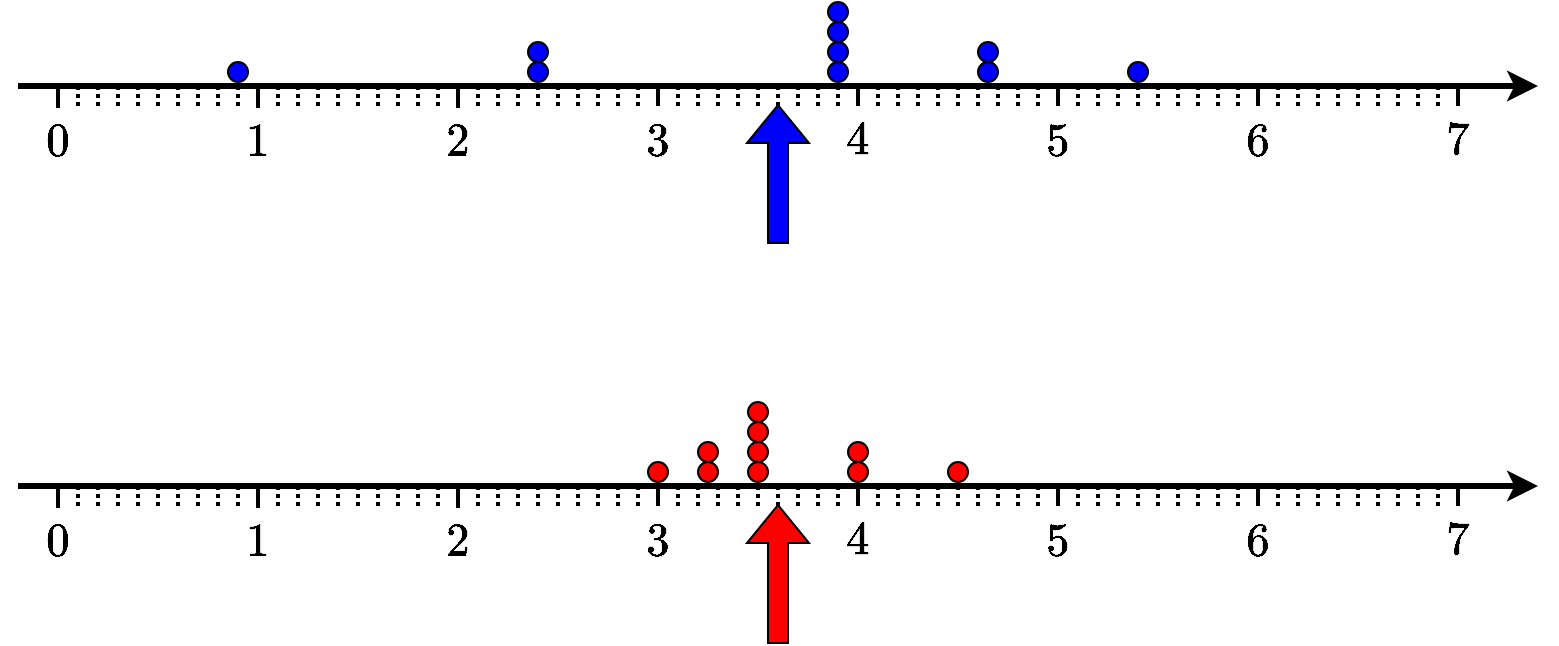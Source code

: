 <mxfile version="24.1.0" type="device">
  <diagram name="Página-1" id="E-DP9fMv0TR5NF7smadX">
    <mxGraphModel dx="941" dy="581" grid="1" gridSize="10" guides="1" tooltips="1" connect="1" arrows="1" fold="1" page="1" pageScale="1" pageWidth="800" pageHeight="400" math="1" shadow="0">
      <root>
        <mxCell id="0" />
        <mxCell id="1" parent="0" />
        <mxCell id="H2ho6_qdtDvlxnpRmL9c-1" value="" style="endArrow=classic;html=1;rounded=0;strokeWidth=3;" parent="1" edge="1">
          <mxGeometry width="50" height="50" relative="1" as="geometry">
            <mxPoint x="20" y="81" as="sourcePoint" />
            <mxPoint x="780" y="81" as="targetPoint" />
          </mxGeometry>
        </mxCell>
        <mxCell id="H2ho6_qdtDvlxnpRmL9c-31" value="&lt;font face=&quot;SFMono-Regular, Menlo, Monaco, Consolas, Liberation Mono, Courier New, monospace&quot;&gt;\(0\)&lt;/font&gt;" style="text;whiteSpace=wrap;html=1;align=center;verticalAlign=middle;fontColor=#000000;labelBackgroundColor=none;fontSize=20;" parent="1" vertex="1">
          <mxGeometry x="25" y="99" width="30" height="20" as="geometry" />
        </mxCell>
        <mxCell id="H2ho6_qdtDvlxnpRmL9c-33" value="" style="endArrow=none;html=1;rounded=0;strokeWidth=2;" parent="1" edge="1">
          <mxGeometry width="50" height="50" relative="1" as="geometry">
            <mxPoint x="40" y="92" as="sourcePoint" />
            <mxPoint x="40" y="82" as="targetPoint" />
          </mxGeometry>
        </mxCell>
        <mxCell id="qeR7PX2OtEkkMIq0IRz6-1" value="" style="endArrow=none;html=1;rounded=0;strokeWidth=2;" parent="1" edge="1">
          <mxGeometry width="50" height="50" relative="1" as="geometry">
            <mxPoint x="140" y="92" as="sourcePoint" />
            <mxPoint x="140" y="82" as="targetPoint" />
          </mxGeometry>
        </mxCell>
        <mxCell id="qeR7PX2OtEkkMIq0IRz6-2" value="" style="endArrow=none;html=1;rounded=0;strokeWidth=2;" parent="1" edge="1">
          <mxGeometry width="50" height="50" relative="1" as="geometry">
            <mxPoint x="240" y="92" as="sourcePoint" />
            <mxPoint x="240" y="82" as="targetPoint" />
          </mxGeometry>
        </mxCell>
        <mxCell id="qeR7PX2OtEkkMIq0IRz6-3" value="" style="endArrow=none;html=1;rounded=0;strokeWidth=2;" parent="1" edge="1">
          <mxGeometry width="50" height="50" relative="1" as="geometry">
            <mxPoint x="340" y="91" as="sourcePoint" />
            <mxPoint x="340" y="82" as="targetPoint" />
          </mxGeometry>
        </mxCell>
        <mxCell id="qeR7PX2OtEkkMIq0IRz6-4" value="" style="endArrow=none;html=1;rounded=0;strokeWidth=2;" parent="1" edge="1">
          <mxGeometry width="50" height="50" relative="1" as="geometry">
            <mxPoint x="440" y="91" as="sourcePoint" />
            <mxPoint x="440" y="82" as="targetPoint" />
          </mxGeometry>
        </mxCell>
        <mxCell id="qeR7PX2OtEkkMIq0IRz6-5" value="" style="endArrow=none;html=1;rounded=0;strokeWidth=2;" parent="1" edge="1">
          <mxGeometry width="50" height="50" relative="1" as="geometry">
            <mxPoint x="540" y="91" as="sourcePoint" />
            <mxPoint x="540" y="82" as="targetPoint" />
          </mxGeometry>
        </mxCell>
        <mxCell id="qeR7PX2OtEkkMIq0IRz6-41" value="" style="ellipse;whiteSpace=wrap;html=1;aspect=fixed;fillColor=#0000FF;" parent="1" vertex="1">
          <mxGeometry x="125" y="69" width="10" height="10" as="geometry" />
        </mxCell>
        <mxCell id="qeR7PX2OtEkkMIq0IRz6-42" value="" style="ellipse;whiteSpace=wrap;html=1;aspect=fixed;fillColor=#0000FF;" parent="1" vertex="1">
          <mxGeometry x="425" y="69" width="10" height="10" as="geometry" />
        </mxCell>
        <mxCell id="qeR7PX2OtEkkMIq0IRz6-43" value="" style="ellipse;whiteSpace=wrap;html=1;aspect=fixed;fillColor=#0000FF;" parent="1" vertex="1">
          <mxGeometry x="575" y="69" width="10" height="10" as="geometry" />
        </mxCell>
        <mxCell id="qeR7PX2OtEkkMIq0IRz6-44" value="" style="ellipse;whiteSpace=wrap;html=1;aspect=fixed;fillColor=#0000FF;" parent="1" vertex="1">
          <mxGeometry x="500" y="69" width="10" height="10" as="geometry" />
        </mxCell>
        <mxCell id="QyBpUTHthjD-6dGujXC1-2" value="" style="endArrow=none;html=1;rounded=0;strokeWidth=2;" parent="1" edge="1">
          <mxGeometry width="50" height="50" relative="1" as="geometry">
            <mxPoint x="640" y="91" as="sourcePoint" />
            <mxPoint x="640" y="82" as="targetPoint" />
          </mxGeometry>
        </mxCell>
        <mxCell id="QyBpUTHthjD-6dGujXC1-3" value="" style="endArrow=none;html=1;rounded=0;strokeWidth=2;" parent="1" edge="1">
          <mxGeometry width="50" height="50" relative="1" as="geometry">
            <mxPoint x="740" y="91" as="sourcePoint" />
            <mxPoint x="740" y="82" as="targetPoint" />
          </mxGeometry>
        </mxCell>
        <mxCell id="QyBpUTHthjD-6dGujXC1-4" value="&lt;font face=&quot;SFMono-Regular, Menlo, Monaco, Consolas, Liberation Mono, Courier New, monospace&quot;&gt;\(1\)&lt;/font&gt;" style="text;whiteSpace=wrap;html=1;align=center;verticalAlign=middle;fontColor=#000000;labelBackgroundColor=none;fontSize=20;" parent="1" vertex="1">
          <mxGeometry x="125" y="99" width="30" height="20" as="geometry" />
        </mxCell>
        <mxCell id="QyBpUTHthjD-6dGujXC1-5" value="&lt;font face=&quot;SFMono-Regular, Menlo, Monaco, Consolas, Liberation Mono, Courier New, monospace&quot;&gt;\(2\)&lt;/font&gt;" style="text;whiteSpace=wrap;html=1;align=center;verticalAlign=middle;fontColor=#000000;labelBackgroundColor=none;fontSize=20;" parent="1" vertex="1">
          <mxGeometry x="225" y="99" width="30" height="20" as="geometry" />
        </mxCell>
        <mxCell id="QyBpUTHthjD-6dGujXC1-6" value="&lt;font face=&quot;SFMono-Regular, Menlo, Monaco, Consolas, Liberation Mono, Courier New, monospace&quot;&gt;\(3\)&lt;/font&gt;" style="text;whiteSpace=wrap;html=1;align=center;verticalAlign=middle;fontColor=#000000;labelBackgroundColor=none;fontSize=20;" parent="1" vertex="1">
          <mxGeometry x="325" y="99" width="30" height="20" as="geometry" />
        </mxCell>
        <mxCell id="QyBpUTHthjD-6dGujXC1-7" value="&lt;font face=&quot;SFMono-Regular, Menlo, Monaco, Consolas, Liberation Mono, Courier New, monospace&quot;&gt;\(4\)&lt;/font&gt;" style="text;whiteSpace=wrap;html=1;align=center;verticalAlign=middle;fontColor=#000000;labelBackgroundColor=none;fontSize=20;" parent="1" vertex="1">
          <mxGeometry x="425" y="99" width="30" height="20" as="geometry" />
        </mxCell>
        <mxCell id="QyBpUTHthjD-6dGujXC1-8" value="&lt;font face=&quot;SFMono-Regular, Menlo, Monaco, Consolas, Liberation Mono, Courier New, monospace&quot;&gt;\(5\)&lt;/font&gt;" style="text;whiteSpace=wrap;html=1;align=center;verticalAlign=middle;fontColor=#000000;labelBackgroundColor=none;fontSize=20;" parent="1" vertex="1">
          <mxGeometry x="525" y="99" width="30" height="20" as="geometry" />
        </mxCell>
        <mxCell id="QyBpUTHthjD-6dGujXC1-9" value="&lt;font face=&quot;SFMono-Regular, Menlo, Monaco, Consolas, Liberation Mono, Courier New, monospace&quot;&gt;\(6\)&lt;/font&gt;" style="text;whiteSpace=wrap;html=1;align=center;verticalAlign=middle;fontColor=#000000;labelBackgroundColor=none;fontSize=20;" parent="1" vertex="1">
          <mxGeometry x="625" y="99" width="30" height="20" as="geometry" />
        </mxCell>
        <mxCell id="QyBpUTHthjD-6dGujXC1-10" value="&lt;font face=&quot;SFMono-Regular, Menlo, Monaco, Consolas, Liberation Mono, Courier New, monospace&quot;&gt;\(7\)&lt;/font&gt;" style="text;whiteSpace=wrap;html=1;align=center;verticalAlign=middle;fontColor=#000000;labelBackgroundColor=none;fontSize=20;" parent="1" vertex="1">
          <mxGeometry x="725" y="99" width="30" height="20" as="geometry" />
        </mxCell>
        <mxCell id="QyBpUTHthjD-6dGujXC1-18" value="" style="endArrow=none;dashed=1;html=1;rounded=0;dashPattern=1 1;strokeWidth=2;" parent="1" edge="1">
          <mxGeometry width="50" height="50" relative="1" as="geometry">
            <mxPoint x="50" y="91" as="sourcePoint" />
            <mxPoint x="50" y="81" as="targetPoint" />
          </mxGeometry>
        </mxCell>
        <mxCell id="QyBpUTHthjD-6dGujXC1-19" value="" style="endArrow=none;dashed=1;html=1;rounded=0;dashPattern=1 1;strokeWidth=2;" parent="1" edge="1">
          <mxGeometry width="50" height="50" relative="1" as="geometry">
            <mxPoint x="60" y="91" as="sourcePoint" />
            <mxPoint x="60" y="81" as="targetPoint" />
          </mxGeometry>
        </mxCell>
        <mxCell id="QyBpUTHthjD-6dGujXC1-20" value="" style="endArrow=none;dashed=1;html=1;rounded=0;dashPattern=1 1;strokeWidth=2;" parent="1" edge="1">
          <mxGeometry width="50" height="50" relative="1" as="geometry">
            <mxPoint x="70" y="91" as="sourcePoint" />
            <mxPoint x="70" y="81" as="targetPoint" />
          </mxGeometry>
        </mxCell>
        <mxCell id="QyBpUTHthjD-6dGujXC1-21" value="" style="endArrow=none;dashed=1;html=1;rounded=0;dashPattern=1 1;strokeWidth=2;" parent="1" edge="1">
          <mxGeometry width="50" height="50" relative="1" as="geometry">
            <mxPoint x="80" y="91" as="sourcePoint" />
            <mxPoint x="80" y="81" as="targetPoint" />
          </mxGeometry>
        </mxCell>
        <mxCell id="QyBpUTHthjD-6dGujXC1-22" value="" style="endArrow=none;dashed=1;html=1;rounded=0;dashPattern=1 1;strokeWidth=2;" parent="1" edge="1">
          <mxGeometry width="50" height="50" relative="1" as="geometry">
            <mxPoint x="90" y="91" as="sourcePoint" />
            <mxPoint x="90" y="81" as="targetPoint" />
          </mxGeometry>
        </mxCell>
        <mxCell id="QyBpUTHthjD-6dGujXC1-23" value="" style="endArrow=none;dashed=1;html=1;rounded=0;dashPattern=1 1;strokeWidth=2;" parent="1" edge="1">
          <mxGeometry width="50" height="50" relative="1" as="geometry">
            <mxPoint x="100" y="91" as="sourcePoint" />
            <mxPoint x="100" y="81" as="targetPoint" />
          </mxGeometry>
        </mxCell>
        <mxCell id="QyBpUTHthjD-6dGujXC1-24" value="" style="endArrow=none;dashed=1;html=1;rounded=0;dashPattern=1 1;strokeWidth=2;" parent="1" edge="1">
          <mxGeometry width="50" height="50" relative="1" as="geometry">
            <mxPoint x="110" y="91" as="sourcePoint" />
            <mxPoint x="110" y="81" as="targetPoint" />
          </mxGeometry>
        </mxCell>
        <mxCell id="QyBpUTHthjD-6dGujXC1-25" value="" style="endArrow=none;dashed=1;html=1;rounded=0;dashPattern=1 1;strokeWidth=2;" parent="1" edge="1">
          <mxGeometry width="50" height="50" relative="1" as="geometry">
            <mxPoint x="120" y="91" as="sourcePoint" />
            <mxPoint x="120" y="81" as="targetPoint" />
          </mxGeometry>
        </mxCell>
        <mxCell id="QyBpUTHthjD-6dGujXC1-26" value="" style="endArrow=none;dashed=1;html=1;rounded=0;dashPattern=1 1;strokeWidth=2;" parent="1" edge="1">
          <mxGeometry width="50" height="50" relative="1" as="geometry">
            <mxPoint x="130" y="91" as="sourcePoint" />
            <mxPoint x="130" y="81" as="targetPoint" />
          </mxGeometry>
        </mxCell>
        <mxCell id="QyBpUTHthjD-6dGujXC1-27" value="" style="endArrow=none;dashed=1;html=1;rounded=0;dashPattern=1 1;strokeWidth=2;" parent="1" edge="1">
          <mxGeometry width="50" height="50" relative="1" as="geometry">
            <mxPoint x="150" y="91" as="sourcePoint" />
            <mxPoint x="150" y="81" as="targetPoint" />
          </mxGeometry>
        </mxCell>
        <mxCell id="QyBpUTHthjD-6dGujXC1-28" value="" style="endArrow=none;dashed=1;html=1;rounded=0;dashPattern=1 1;strokeWidth=2;" parent="1" edge="1">
          <mxGeometry width="50" height="50" relative="1" as="geometry">
            <mxPoint x="160" y="91" as="sourcePoint" />
            <mxPoint x="160" y="81" as="targetPoint" />
          </mxGeometry>
        </mxCell>
        <mxCell id="QyBpUTHthjD-6dGujXC1-29" value="" style="endArrow=none;dashed=1;html=1;rounded=0;dashPattern=1 1;strokeWidth=2;" parent="1" edge="1">
          <mxGeometry width="50" height="50" relative="1" as="geometry">
            <mxPoint x="170" y="91" as="sourcePoint" />
            <mxPoint x="170" y="81" as="targetPoint" />
          </mxGeometry>
        </mxCell>
        <mxCell id="QyBpUTHthjD-6dGujXC1-30" value="" style="endArrow=none;dashed=1;html=1;rounded=0;dashPattern=1 1;strokeWidth=2;" parent="1" edge="1">
          <mxGeometry width="50" height="50" relative="1" as="geometry">
            <mxPoint x="180" y="91" as="sourcePoint" />
            <mxPoint x="180" y="81" as="targetPoint" />
          </mxGeometry>
        </mxCell>
        <mxCell id="QyBpUTHthjD-6dGujXC1-31" value="" style="endArrow=none;dashed=1;html=1;rounded=0;dashPattern=1 1;strokeWidth=2;" parent="1" edge="1">
          <mxGeometry width="50" height="50" relative="1" as="geometry">
            <mxPoint x="190" y="91" as="sourcePoint" />
            <mxPoint x="190" y="81" as="targetPoint" />
          </mxGeometry>
        </mxCell>
        <mxCell id="QyBpUTHthjD-6dGujXC1-32" value="" style="endArrow=none;dashed=1;html=1;rounded=0;dashPattern=1 1;strokeWidth=2;" parent="1" edge="1">
          <mxGeometry width="50" height="50" relative="1" as="geometry">
            <mxPoint x="200" y="91" as="sourcePoint" />
            <mxPoint x="200" y="81" as="targetPoint" />
          </mxGeometry>
        </mxCell>
        <mxCell id="QyBpUTHthjD-6dGujXC1-33" value="" style="endArrow=none;dashed=1;html=1;rounded=0;dashPattern=1 1;strokeWidth=2;" parent="1" edge="1">
          <mxGeometry width="50" height="50" relative="1" as="geometry">
            <mxPoint x="210" y="91" as="sourcePoint" />
            <mxPoint x="210" y="81" as="targetPoint" />
          </mxGeometry>
        </mxCell>
        <mxCell id="QyBpUTHthjD-6dGujXC1-34" value="" style="endArrow=none;dashed=1;html=1;rounded=0;dashPattern=1 1;strokeWidth=2;" parent="1" edge="1">
          <mxGeometry width="50" height="50" relative="1" as="geometry">
            <mxPoint x="220" y="91" as="sourcePoint" />
            <mxPoint x="220" y="81" as="targetPoint" />
          </mxGeometry>
        </mxCell>
        <mxCell id="QyBpUTHthjD-6dGujXC1-35" value="" style="endArrow=none;dashed=1;html=1;rounded=0;dashPattern=1 1;strokeWidth=2;" parent="1" edge="1">
          <mxGeometry width="50" height="50" relative="1" as="geometry">
            <mxPoint x="230" y="91" as="sourcePoint" />
            <mxPoint x="230" y="81" as="targetPoint" />
          </mxGeometry>
        </mxCell>
        <mxCell id="QyBpUTHthjD-6dGujXC1-36" value="" style="endArrow=none;dashed=1;html=1;rounded=0;dashPattern=1 1;strokeWidth=2;" parent="1" edge="1">
          <mxGeometry width="50" height="50" relative="1" as="geometry">
            <mxPoint x="250" y="91" as="sourcePoint" />
            <mxPoint x="250" y="81" as="targetPoint" />
          </mxGeometry>
        </mxCell>
        <mxCell id="QyBpUTHthjD-6dGujXC1-37" value="" style="endArrow=none;dashed=1;html=1;rounded=0;dashPattern=1 1;strokeWidth=2;" parent="1" edge="1">
          <mxGeometry width="50" height="50" relative="1" as="geometry">
            <mxPoint x="260" y="91" as="sourcePoint" />
            <mxPoint x="260" y="81" as="targetPoint" />
          </mxGeometry>
        </mxCell>
        <mxCell id="QyBpUTHthjD-6dGujXC1-38" value="" style="endArrow=none;dashed=1;html=1;rounded=0;dashPattern=1 1;strokeWidth=2;" parent="1" edge="1">
          <mxGeometry width="50" height="50" relative="1" as="geometry">
            <mxPoint x="270" y="91" as="sourcePoint" />
            <mxPoint x="270" y="81" as="targetPoint" />
          </mxGeometry>
        </mxCell>
        <mxCell id="QyBpUTHthjD-6dGujXC1-39" value="" style="endArrow=none;dashed=1;html=1;rounded=0;dashPattern=1 1;strokeWidth=2;" parent="1" edge="1">
          <mxGeometry width="50" height="50" relative="1" as="geometry">
            <mxPoint x="280" y="91" as="sourcePoint" />
            <mxPoint x="280" y="81" as="targetPoint" />
          </mxGeometry>
        </mxCell>
        <mxCell id="QyBpUTHthjD-6dGujXC1-40" value="" style="endArrow=none;dashed=1;html=1;rounded=0;dashPattern=1 1;strokeWidth=2;" parent="1" edge="1">
          <mxGeometry width="50" height="50" relative="1" as="geometry">
            <mxPoint x="290" y="91" as="sourcePoint" />
            <mxPoint x="290" y="81" as="targetPoint" />
          </mxGeometry>
        </mxCell>
        <mxCell id="QyBpUTHthjD-6dGujXC1-41" value="" style="endArrow=none;dashed=1;html=1;rounded=0;dashPattern=1 1;strokeWidth=2;" parent="1" edge="1">
          <mxGeometry width="50" height="50" relative="1" as="geometry">
            <mxPoint x="300" y="91" as="sourcePoint" />
            <mxPoint x="300" y="81" as="targetPoint" />
          </mxGeometry>
        </mxCell>
        <mxCell id="QyBpUTHthjD-6dGujXC1-42" value="" style="endArrow=none;dashed=1;html=1;rounded=0;dashPattern=1 1;strokeWidth=2;" parent="1" edge="1">
          <mxGeometry width="50" height="50" relative="1" as="geometry">
            <mxPoint x="310" y="91" as="sourcePoint" />
            <mxPoint x="310" y="81" as="targetPoint" />
          </mxGeometry>
        </mxCell>
        <mxCell id="QyBpUTHthjD-6dGujXC1-43" value="" style="endArrow=none;dashed=1;html=1;rounded=0;dashPattern=1 1;strokeWidth=2;" parent="1" edge="1">
          <mxGeometry width="50" height="50" relative="1" as="geometry">
            <mxPoint x="320" y="91" as="sourcePoint" />
            <mxPoint x="320" y="81" as="targetPoint" />
          </mxGeometry>
        </mxCell>
        <mxCell id="QyBpUTHthjD-6dGujXC1-44" value="" style="endArrow=none;dashed=1;html=1;rounded=0;dashPattern=1 1;strokeWidth=2;" parent="1" edge="1">
          <mxGeometry width="50" height="50" relative="1" as="geometry">
            <mxPoint x="330" y="91" as="sourcePoint" />
            <mxPoint x="330" y="81" as="targetPoint" />
          </mxGeometry>
        </mxCell>
        <mxCell id="QyBpUTHthjD-6dGujXC1-45" value="" style="endArrow=none;dashed=1;html=1;rounded=0;dashPattern=1 1;strokeWidth=2;" parent="1" edge="1">
          <mxGeometry width="50" height="50" relative="1" as="geometry">
            <mxPoint x="350" y="91" as="sourcePoint" />
            <mxPoint x="350" y="81" as="targetPoint" />
          </mxGeometry>
        </mxCell>
        <mxCell id="QyBpUTHthjD-6dGujXC1-46" value="" style="endArrow=none;dashed=1;html=1;rounded=0;dashPattern=1 1;strokeWidth=2;" parent="1" edge="1">
          <mxGeometry width="50" height="50" relative="1" as="geometry">
            <mxPoint x="360" y="91" as="sourcePoint" />
            <mxPoint x="360" y="81" as="targetPoint" />
          </mxGeometry>
        </mxCell>
        <mxCell id="QyBpUTHthjD-6dGujXC1-47" value="" style="endArrow=none;dashed=1;html=1;rounded=0;dashPattern=1 1;strokeWidth=2;" parent="1" edge="1">
          <mxGeometry width="50" height="50" relative="1" as="geometry">
            <mxPoint x="370" y="91" as="sourcePoint" />
            <mxPoint x="370" y="81" as="targetPoint" />
          </mxGeometry>
        </mxCell>
        <mxCell id="QyBpUTHthjD-6dGujXC1-48" value="" style="endArrow=none;dashed=1;html=1;rounded=0;dashPattern=1 1;strokeWidth=2;" parent="1" edge="1">
          <mxGeometry width="50" height="50" relative="1" as="geometry">
            <mxPoint x="380" y="91" as="sourcePoint" />
            <mxPoint x="380" y="81" as="targetPoint" />
          </mxGeometry>
        </mxCell>
        <mxCell id="QyBpUTHthjD-6dGujXC1-49" value="" style="endArrow=none;dashed=1;html=1;rounded=0;dashPattern=1 1;strokeWidth=2;" parent="1" edge="1">
          <mxGeometry width="50" height="50" relative="1" as="geometry">
            <mxPoint x="390" y="91" as="sourcePoint" />
            <mxPoint x="390" y="81" as="targetPoint" />
          </mxGeometry>
        </mxCell>
        <mxCell id="QyBpUTHthjD-6dGujXC1-50" value="" style="endArrow=none;dashed=1;html=1;rounded=0;dashPattern=1 1;strokeWidth=2;" parent="1" edge="1">
          <mxGeometry width="50" height="50" relative="1" as="geometry">
            <mxPoint x="400" y="91" as="sourcePoint" />
            <mxPoint x="400" y="81" as="targetPoint" />
          </mxGeometry>
        </mxCell>
        <mxCell id="QyBpUTHthjD-6dGujXC1-51" value="" style="endArrow=none;dashed=1;html=1;rounded=0;dashPattern=1 1;strokeWidth=2;" parent="1" edge="1">
          <mxGeometry width="50" height="50" relative="1" as="geometry">
            <mxPoint x="410" y="91" as="sourcePoint" />
            <mxPoint x="410" y="81" as="targetPoint" />
          </mxGeometry>
        </mxCell>
        <mxCell id="QyBpUTHthjD-6dGujXC1-52" value="" style="endArrow=none;dashed=1;html=1;rounded=0;dashPattern=1 1;strokeWidth=2;" parent="1" edge="1">
          <mxGeometry width="50" height="50" relative="1" as="geometry">
            <mxPoint x="420" y="91" as="sourcePoint" />
            <mxPoint x="420" y="81" as="targetPoint" />
          </mxGeometry>
        </mxCell>
        <mxCell id="QyBpUTHthjD-6dGujXC1-53" value="" style="endArrow=none;dashed=1;html=1;rounded=0;dashPattern=1 1;strokeWidth=2;" parent="1" edge="1">
          <mxGeometry width="50" height="50" relative="1" as="geometry">
            <mxPoint x="430" y="91" as="sourcePoint" />
            <mxPoint x="430" y="81" as="targetPoint" />
          </mxGeometry>
        </mxCell>
        <mxCell id="QyBpUTHthjD-6dGujXC1-54" value="" style="endArrow=none;dashed=1;html=1;rounded=0;dashPattern=1 1;strokeWidth=2;" parent="1" edge="1">
          <mxGeometry width="50" height="50" relative="1" as="geometry">
            <mxPoint x="450" y="91" as="sourcePoint" />
            <mxPoint x="450" y="81" as="targetPoint" />
          </mxGeometry>
        </mxCell>
        <mxCell id="QyBpUTHthjD-6dGujXC1-55" value="" style="endArrow=none;dashed=1;html=1;rounded=0;dashPattern=1 1;strokeWidth=2;" parent="1" edge="1">
          <mxGeometry width="50" height="50" relative="1" as="geometry">
            <mxPoint x="460" y="91" as="sourcePoint" />
            <mxPoint x="460" y="81" as="targetPoint" />
          </mxGeometry>
        </mxCell>
        <mxCell id="QyBpUTHthjD-6dGujXC1-56" value="" style="endArrow=none;dashed=1;html=1;rounded=0;dashPattern=1 1;strokeWidth=2;" parent="1" edge="1">
          <mxGeometry width="50" height="50" relative="1" as="geometry">
            <mxPoint x="470" y="91" as="sourcePoint" />
            <mxPoint x="470" y="81" as="targetPoint" />
          </mxGeometry>
        </mxCell>
        <mxCell id="QyBpUTHthjD-6dGujXC1-57" value="" style="endArrow=none;dashed=1;html=1;rounded=0;dashPattern=1 1;strokeWidth=2;" parent="1" edge="1">
          <mxGeometry width="50" height="50" relative="1" as="geometry">
            <mxPoint x="480" y="91" as="sourcePoint" />
            <mxPoint x="480" y="81" as="targetPoint" />
          </mxGeometry>
        </mxCell>
        <mxCell id="QyBpUTHthjD-6dGujXC1-58" value="" style="endArrow=none;dashed=1;html=1;rounded=0;dashPattern=1 1;strokeWidth=2;" parent="1" edge="1">
          <mxGeometry width="50" height="50" relative="1" as="geometry">
            <mxPoint x="490" y="91" as="sourcePoint" />
            <mxPoint x="490" y="81" as="targetPoint" />
          </mxGeometry>
        </mxCell>
        <mxCell id="QyBpUTHthjD-6dGujXC1-59" value="" style="endArrow=none;dashed=1;html=1;rounded=0;dashPattern=1 1;strokeWidth=2;" parent="1" edge="1">
          <mxGeometry width="50" height="50" relative="1" as="geometry">
            <mxPoint x="500" y="91" as="sourcePoint" />
            <mxPoint x="500" y="81" as="targetPoint" />
          </mxGeometry>
        </mxCell>
        <mxCell id="QyBpUTHthjD-6dGujXC1-60" value="" style="endArrow=none;dashed=1;html=1;rounded=0;dashPattern=1 1;strokeWidth=2;" parent="1" edge="1">
          <mxGeometry width="50" height="50" relative="1" as="geometry">
            <mxPoint x="510" y="91" as="sourcePoint" />
            <mxPoint x="510" y="81" as="targetPoint" />
          </mxGeometry>
        </mxCell>
        <mxCell id="QyBpUTHthjD-6dGujXC1-61" value="" style="endArrow=none;dashed=1;html=1;rounded=0;dashPattern=1 1;strokeWidth=2;" parent="1" edge="1">
          <mxGeometry width="50" height="50" relative="1" as="geometry">
            <mxPoint x="520" y="91" as="sourcePoint" />
            <mxPoint x="520" y="81" as="targetPoint" />
          </mxGeometry>
        </mxCell>
        <mxCell id="QyBpUTHthjD-6dGujXC1-62" value="" style="endArrow=none;dashed=1;html=1;rounded=0;dashPattern=1 1;strokeWidth=2;" parent="1" edge="1">
          <mxGeometry width="50" height="50" relative="1" as="geometry">
            <mxPoint x="530" y="91" as="sourcePoint" />
            <mxPoint x="530" y="81" as="targetPoint" />
          </mxGeometry>
        </mxCell>
        <mxCell id="QyBpUTHthjD-6dGujXC1-63" value="" style="endArrow=none;dashed=1;html=1;rounded=0;dashPattern=1 1;strokeWidth=2;" parent="1" edge="1">
          <mxGeometry width="50" height="50" relative="1" as="geometry">
            <mxPoint x="650" y="91" as="sourcePoint" />
            <mxPoint x="650" y="81" as="targetPoint" />
          </mxGeometry>
        </mxCell>
        <mxCell id="QyBpUTHthjD-6dGujXC1-64" value="" style="endArrow=none;dashed=1;html=1;rounded=0;dashPattern=1 1;strokeWidth=2;" parent="1" edge="1">
          <mxGeometry width="50" height="50" relative="1" as="geometry">
            <mxPoint x="660" y="91" as="sourcePoint" />
            <mxPoint x="660" y="81" as="targetPoint" />
          </mxGeometry>
        </mxCell>
        <mxCell id="QyBpUTHthjD-6dGujXC1-65" value="" style="endArrow=none;dashed=1;html=1;rounded=0;dashPattern=1 1;strokeWidth=2;" parent="1" edge="1">
          <mxGeometry width="50" height="50" relative="1" as="geometry">
            <mxPoint x="670" y="91" as="sourcePoint" />
            <mxPoint x="670" y="81" as="targetPoint" />
          </mxGeometry>
        </mxCell>
        <mxCell id="QyBpUTHthjD-6dGujXC1-66" value="" style="endArrow=none;dashed=1;html=1;rounded=0;dashPattern=1 1;strokeWidth=2;" parent="1" edge="1">
          <mxGeometry width="50" height="50" relative="1" as="geometry">
            <mxPoint x="680" y="91" as="sourcePoint" />
            <mxPoint x="680" y="81" as="targetPoint" />
          </mxGeometry>
        </mxCell>
        <mxCell id="QyBpUTHthjD-6dGujXC1-67" value="" style="endArrow=none;dashed=1;html=1;rounded=0;dashPattern=1 1;strokeWidth=2;" parent="1" edge="1">
          <mxGeometry width="50" height="50" relative="1" as="geometry">
            <mxPoint x="690" y="91" as="sourcePoint" />
            <mxPoint x="690" y="81" as="targetPoint" />
          </mxGeometry>
        </mxCell>
        <mxCell id="QyBpUTHthjD-6dGujXC1-68" value="" style="endArrow=none;dashed=1;html=1;rounded=0;dashPattern=1 1;strokeWidth=2;" parent="1" edge="1">
          <mxGeometry width="50" height="50" relative="1" as="geometry">
            <mxPoint x="700" y="91" as="sourcePoint" />
            <mxPoint x="700" y="81" as="targetPoint" />
          </mxGeometry>
        </mxCell>
        <mxCell id="QyBpUTHthjD-6dGujXC1-69" value="" style="endArrow=none;dashed=1;html=1;rounded=0;dashPattern=1 1;strokeWidth=2;" parent="1" edge="1">
          <mxGeometry width="50" height="50" relative="1" as="geometry">
            <mxPoint x="710" y="91" as="sourcePoint" />
            <mxPoint x="710" y="81" as="targetPoint" />
          </mxGeometry>
        </mxCell>
        <mxCell id="QyBpUTHthjD-6dGujXC1-70" value="" style="endArrow=none;dashed=1;html=1;rounded=0;dashPattern=1 1;strokeWidth=2;" parent="1" edge="1">
          <mxGeometry width="50" height="50" relative="1" as="geometry">
            <mxPoint x="720" y="91" as="sourcePoint" />
            <mxPoint x="720" y="81" as="targetPoint" />
          </mxGeometry>
        </mxCell>
        <mxCell id="QyBpUTHthjD-6dGujXC1-71" value="" style="endArrow=none;dashed=1;html=1;rounded=0;dashPattern=1 1;strokeWidth=2;" parent="1" edge="1">
          <mxGeometry width="50" height="50" relative="1" as="geometry">
            <mxPoint x="730" y="91" as="sourcePoint" />
            <mxPoint x="730" y="81" as="targetPoint" />
          </mxGeometry>
        </mxCell>
        <mxCell id="QyBpUTHthjD-6dGujXC1-72" value="" style="endArrow=none;dashed=1;html=1;rounded=0;dashPattern=1 1;strokeWidth=2;" parent="1" edge="1">
          <mxGeometry width="50" height="50" relative="1" as="geometry">
            <mxPoint x="550" y="91" as="sourcePoint" />
            <mxPoint x="550" y="81" as="targetPoint" />
          </mxGeometry>
        </mxCell>
        <mxCell id="QyBpUTHthjD-6dGujXC1-73" value="" style="endArrow=none;dashed=1;html=1;rounded=0;dashPattern=1 1;strokeWidth=2;" parent="1" edge="1">
          <mxGeometry width="50" height="50" relative="1" as="geometry">
            <mxPoint x="560" y="91" as="sourcePoint" />
            <mxPoint x="560" y="81" as="targetPoint" />
          </mxGeometry>
        </mxCell>
        <mxCell id="QyBpUTHthjD-6dGujXC1-74" value="" style="endArrow=none;dashed=1;html=1;rounded=0;dashPattern=1 1;strokeWidth=2;" parent="1" edge="1">
          <mxGeometry width="50" height="50" relative="1" as="geometry">
            <mxPoint x="570" y="91" as="sourcePoint" />
            <mxPoint x="570" y="81" as="targetPoint" />
          </mxGeometry>
        </mxCell>
        <mxCell id="QyBpUTHthjD-6dGujXC1-75" value="" style="endArrow=none;dashed=1;html=1;rounded=0;dashPattern=1 1;strokeWidth=2;" parent="1" edge="1">
          <mxGeometry width="50" height="50" relative="1" as="geometry">
            <mxPoint x="580" y="91" as="sourcePoint" />
            <mxPoint x="580" y="81" as="targetPoint" />
          </mxGeometry>
        </mxCell>
        <mxCell id="QyBpUTHthjD-6dGujXC1-76" value="" style="endArrow=none;dashed=1;html=1;rounded=0;dashPattern=1 1;strokeWidth=2;" parent="1" edge="1">
          <mxGeometry width="50" height="50" relative="1" as="geometry">
            <mxPoint x="590" y="91" as="sourcePoint" />
            <mxPoint x="590" y="81" as="targetPoint" />
          </mxGeometry>
        </mxCell>
        <mxCell id="QyBpUTHthjD-6dGujXC1-77" value="" style="endArrow=none;dashed=1;html=1;rounded=0;dashPattern=1 1;strokeWidth=2;" parent="1" edge="1">
          <mxGeometry width="50" height="50" relative="1" as="geometry">
            <mxPoint x="600" y="91" as="sourcePoint" />
            <mxPoint x="600" y="81" as="targetPoint" />
          </mxGeometry>
        </mxCell>
        <mxCell id="QyBpUTHthjD-6dGujXC1-78" value="" style="endArrow=none;dashed=1;html=1;rounded=0;dashPattern=1 1;strokeWidth=2;" parent="1" edge="1">
          <mxGeometry width="50" height="50" relative="1" as="geometry">
            <mxPoint x="610" y="91" as="sourcePoint" />
            <mxPoint x="610" y="81" as="targetPoint" />
          </mxGeometry>
        </mxCell>
        <mxCell id="QyBpUTHthjD-6dGujXC1-79" value="" style="endArrow=none;dashed=1;html=1;rounded=0;dashPattern=1 1;strokeWidth=2;" parent="1" edge="1">
          <mxGeometry width="50" height="50" relative="1" as="geometry">
            <mxPoint x="620" y="91" as="sourcePoint" />
            <mxPoint x="620" y="81" as="targetPoint" />
          </mxGeometry>
        </mxCell>
        <mxCell id="QyBpUTHthjD-6dGujXC1-80" value="" style="endArrow=none;dashed=1;html=1;rounded=0;dashPattern=1 1;strokeWidth=2;" parent="1" edge="1">
          <mxGeometry width="50" height="50" relative="1" as="geometry">
            <mxPoint x="630" y="91" as="sourcePoint" />
            <mxPoint x="630" y="81" as="targetPoint" />
          </mxGeometry>
        </mxCell>
        <mxCell id="GvZRkOdXiB6BV7RRrDBN-1" value="" style="ellipse;whiteSpace=wrap;html=1;aspect=fixed;fillColor=#0000FF;" vertex="1" parent="1">
          <mxGeometry x="275" y="69" width="10" height="10" as="geometry" />
        </mxCell>
        <mxCell id="GvZRkOdXiB6BV7RRrDBN-2" value="" style="ellipse;whiteSpace=wrap;html=1;aspect=fixed;fillColor=#0000FF;" vertex="1" parent="1">
          <mxGeometry x="425" y="59" width="10" height="10" as="geometry" />
        </mxCell>
        <mxCell id="GvZRkOdXiB6BV7RRrDBN-3" value="" style="ellipse;whiteSpace=wrap;html=1;aspect=fixed;fillColor=#0000FF;" vertex="1" parent="1">
          <mxGeometry x="275" y="59" width="10" height="10" as="geometry" />
        </mxCell>
        <mxCell id="GvZRkOdXiB6BV7RRrDBN-4" value="" style="ellipse;whiteSpace=wrap;html=1;aspect=fixed;fillColor=#0000FF;" vertex="1" parent="1">
          <mxGeometry x="500" y="59" width="10" height="10" as="geometry" />
        </mxCell>
        <mxCell id="GvZRkOdXiB6BV7RRrDBN-5" value="" style="ellipse;whiteSpace=wrap;html=1;aspect=fixed;fillColor=#0000FF;" vertex="1" parent="1">
          <mxGeometry x="425" y="49" width="10" height="10" as="geometry" />
        </mxCell>
        <mxCell id="GvZRkOdXiB6BV7RRrDBN-6" value="" style="ellipse;whiteSpace=wrap;html=1;aspect=fixed;fillColor=#0000FF;" vertex="1" parent="1">
          <mxGeometry x="425" y="39" width="10" height="10" as="geometry" />
        </mxCell>
        <mxCell id="GvZRkOdXiB6BV7RRrDBN-7" value="" style="endArrow=classic;html=1;rounded=0;strokeWidth=3;" edge="1" parent="1">
          <mxGeometry width="50" height="50" relative="1" as="geometry">
            <mxPoint x="20" y="281" as="sourcePoint" />
            <mxPoint x="780" y="281" as="targetPoint" />
          </mxGeometry>
        </mxCell>
        <mxCell id="GvZRkOdXiB6BV7RRrDBN-8" value="&lt;font face=&quot;SFMono-Regular, Menlo, Monaco, Consolas, Liberation Mono, Courier New, monospace&quot;&gt;\(0\)&lt;/font&gt;" style="text;whiteSpace=wrap;html=1;align=center;verticalAlign=middle;fontColor=#000000;labelBackgroundColor=none;fontSize=20;" vertex="1" parent="1">
          <mxGeometry x="25" y="299" width="30" height="20" as="geometry" />
        </mxCell>
        <mxCell id="GvZRkOdXiB6BV7RRrDBN-9" value="" style="endArrow=none;html=1;rounded=0;strokeWidth=2;" edge="1" parent="1">
          <mxGeometry width="50" height="50" relative="1" as="geometry">
            <mxPoint x="40" y="292" as="sourcePoint" />
            <mxPoint x="40" y="282" as="targetPoint" />
          </mxGeometry>
        </mxCell>
        <mxCell id="GvZRkOdXiB6BV7RRrDBN-10" value="" style="endArrow=none;html=1;rounded=0;strokeWidth=2;" edge="1" parent="1">
          <mxGeometry width="50" height="50" relative="1" as="geometry">
            <mxPoint x="140" y="292" as="sourcePoint" />
            <mxPoint x="140" y="282" as="targetPoint" />
          </mxGeometry>
        </mxCell>
        <mxCell id="GvZRkOdXiB6BV7RRrDBN-11" value="" style="endArrow=none;html=1;rounded=0;strokeWidth=2;" edge="1" parent="1">
          <mxGeometry width="50" height="50" relative="1" as="geometry">
            <mxPoint x="240" y="292" as="sourcePoint" />
            <mxPoint x="240" y="282" as="targetPoint" />
          </mxGeometry>
        </mxCell>
        <mxCell id="GvZRkOdXiB6BV7RRrDBN-12" value="" style="endArrow=none;html=1;rounded=0;strokeWidth=2;" edge="1" parent="1">
          <mxGeometry width="50" height="50" relative="1" as="geometry">
            <mxPoint x="340" y="291" as="sourcePoint" />
            <mxPoint x="340" y="282" as="targetPoint" />
          </mxGeometry>
        </mxCell>
        <mxCell id="GvZRkOdXiB6BV7RRrDBN-13" value="" style="endArrow=none;html=1;rounded=0;strokeWidth=2;" edge="1" parent="1">
          <mxGeometry width="50" height="50" relative="1" as="geometry">
            <mxPoint x="440" y="291" as="sourcePoint" />
            <mxPoint x="440" y="282" as="targetPoint" />
          </mxGeometry>
        </mxCell>
        <mxCell id="GvZRkOdXiB6BV7RRrDBN-14" value="" style="endArrow=none;html=1;rounded=0;strokeWidth=2;" edge="1" parent="1">
          <mxGeometry width="50" height="50" relative="1" as="geometry">
            <mxPoint x="540" y="291" as="sourcePoint" />
            <mxPoint x="540" y="282" as="targetPoint" />
          </mxGeometry>
        </mxCell>
        <mxCell id="GvZRkOdXiB6BV7RRrDBN-15" value="" style="ellipse;whiteSpace=wrap;html=1;aspect=fixed;fillColor=#FF0000;" vertex="1" parent="1">
          <mxGeometry x="335" y="269" width="10" height="10" as="geometry" />
        </mxCell>
        <mxCell id="GvZRkOdXiB6BV7RRrDBN-16" value="" style="ellipse;whiteSpace=wrap;html=1;aspect=fixed;fillColor=#FF0000;" vertex="1" parent="1">
          <mxGeometry x="385" y="269" width="10" height="10" as="geometry" />
        </mxCell>
        <mxCell id="GvZRkOdXiB6BV7RRrDBN-17" value="" style="ellipse;whiteSpace=wrap;html=1;aspect=fixed;fillColor=#FF0000;" vertex="1" parent="1">
          <mxGeometry x="485" y="269" width="10" height="10" as="geometry" />
        </mxCell>
        <mxCell id="GvZRkOdXiB6BV7RRrDBN-18" value="" style="ellipse;whiteSpace=wrap;html=1;aspect=fixed;fillColor=#FF0000;" vertex="1" parent="1">
          <mxGeometry x="435" y="269" width="10" height="10" as="geometry" />
        </mxCell>
        <mxCell id="GvZRkOdXiB6BV7RRrDBN-19" value="" style="endArrow=none;html=1;rounded=0;strokeWidth=2;" edge="1" parent="1">
          <mxGeometry width="50" height="50" relative="1" as="geometry">
            <mxPoint x="640" y="291" as="sourcePoint" />
            <mxPoint x="640" y="282" as="targetPoint" />
          </mxGeometry>
        </mxCell>
        <mxCell id="GvZRkOdXiB6BV7RRrDBN-20" value="" style="endArrow=none;html=1;rounded=0;strokeWidth=2;" edge="1" parent="1">
          <mxGeometry width="50" height="50" relative="1" as="geometry">
            <mxPoint x="740" y="291" as="sourcePoint" />
            <mxPoint x="740" y="282" as="targetPoint" />
          </mxGeometry>
        </mxCell>
        <mxCell id="GvZRkOdXiB6BV7RRrDBN-21" value="&lt;font face=&quot;SFMono-Regular, Menlo, Monaco, Consolas, Liberation Mono, Courier New, monospace&quot;&gt;\(1\)&lt;/font&gt;" style="text;whiteSpace=wrap;html=1;align=center;verticalAlign=middle;fontColor=#000000;labelBackgroundColor=none;fontSize=20;" vertex="1" parent="1">
          <mxGeometry x="125" y="299" width="30" height="20" as="geometry" />
        </mxCell>
        <mxCell id="GvZRkOdXiB6BV7RRrDBN-22" value="&lt;font face=&quot;SFMono-Regular, Menlo, Monaco, Consolas, Liberation Mono, Courier New, monospace&quot;&gt;\(2\)&lt;/font&gt;" style="text;whiteSpace=wrap;html=1;align=center;verticalAlign=middle;fontColor=#000000;labelBackgroundColor=none;fontSize=20;" vertex="1" parent="1">
          <mxGeometry x="225" y="299" width="30" height="20" as="geometry" />
        </mxCell>
        <mxCell id="GvZRkOdXiB6BV7RRrDBN-23" value="&lt;font face=&quot;SFMono-Regular, Menlo, Monaco, Consolas, Liberation Mono, Courier New, monospace&quot;&gt;\(3\)&lt;/font&gt;" style="text;whiteSpace=wrap;html=1;align=center;verticalAlign=middle;fontColor=#000000;labelBackgroundColor=none;fontSize=20;" vertex="1" parent="1">
          <mxGeometry x="325" y="299" width="30" height="20" as="geometry" />
        </mxCell>
        <mxCell id="GvZRkOdXiB6BV7RRrDBN-24" value="&lt;font face=&quot;SFMono-Regular, Menlo, Monaco, Consolas, Liberation Mono, Courier New, monospace&quot;&gt;\(4\)&lt;/font&gt;" style="text;whiteSpace=wrap;html=1;align=center;verticalAlign=middle;fontColor=#000000;labelBackgroundColor=none;fontSize=20;" vertex="1" parent="1">
          <mxGeometry x="425" y="299" width="30" height="20" as="geometry" />
        </mxCell>
        <mxCell id="GvZRkOdXiB6BV7RRrDBN-25" value="&lt;font face=&quot;SFMono-Regular, Menlo, Monaco, Consolas, Liberation Mono, Courier New, monospace&quot;&gt;\(5\)&lt;/font&gt;" style="text;whiteSpace=wrap;html=1;align=center;verticalAlign=middle;fontColor=#000000;labelBackgroundColor=none;fontSize=20;" vertex="1" parent="1">
          <mxGeometry x="525" y="299" width="30" height="20" as="geometry" />
        </mxCell>
        <mxCell id="GvZRkOdXiB6BV7RRrDBN-26" value="&lt;font face=&quot;SFMono-Regular, Menlo, Monaco, Consolas, Liberation Mono, Courier New, monospace&quot;&gt;\(6\)&lt;/font&gt;" style="text;whiteSpace=wrap;html=1;align=center;verticalAlign=middle;fontColor=#000000;labelBackgroundColor=none;fontSize=20;" vertex="1" parent="1">
          <mxGeometry x="625" y="299" width="30" height="20" as="geometry" />
        </mxCell>
        <mxCell id="GvZRkOdXiB6BV7RRrDBN-27" value="&lt;font face=&quot;SFMono-Regular, Menlo, Monaco, Consolas, Liberation Mono, Courier New, monospace&quot;&gt;\(7\)&lt;/font&gt;" style="text;whiteSpace=wrap;html=1;align=center;verticalAlign=middle;fontColor=#000000;labelBackgroundColor=none;fontSize=20;" vertex="1" parent="1">
          <mxGeometry x="725" y="299" width="30" height="20" as="geometry" />
        </mxCell>
        <mxCell id="GvZRkOdXiB6BV7RRrDBN-28" value="" style="endArrow=none;dashed=1;html=1;rounded=0;dashPattern=1 1;strokeWidth=2;" edge="1" parent="1">
          <mxGeometry width="50" height="50" relative="1" as="geometry">
            <mxPoint x="50" y="291" as="sourcePoint" />
            <mxPoint x="50" y="281" as="targetPoint" />
          </mxGeometry>
        </mxCell>
        <mxCell id="GvZRkOdXiB6BV7RRrDBN-29" value="" style="endArrow=none;dashed=1;html=1;rounded=0;dashPattern=1 1;strokeWidth=2;" edge="1" parent="1">
          <mxGeometry width="50" height="50" relative="1" as="geometry">
            <mxPoint x="60" y="291" as="sourcePoint" />
            <mxPoint x="60" y="281" as="targetPoint" />
          </mxGeometry>
        </mxCell>
        <mxCell id="GvZRkOdXiB6BV7RRrDBN-30" value="" style="endArrow=none;dashed=1;html=1;rounded=0;dashPattern=1 1;strokeWidth=2;" edge="1" parent="1">
          <mxGeometry width="50" height="50" relative="1" as="geometry">
            <mxPoint x="70" y="291" as="sourcePoint" />
            <mxPoint x="70" y="281" as="targetPoint" />
          </mxGeometry>
        </mxCell>
        <mxCell id="GvZRkOdXiB6BV7RRrDBN-31" value="" style="endArrow=none;dashed=1;html=1;rounded=0;dashPattern=1 1;strokeWidth=2;" edge="1" parent="1">
          <mxGeometry width="50" height="50" relative="1" as="geometry">
            <mxPoint x="80" y="291" as="sourcePoint" />
            <mxPoint x="80" y="281" as="targetPoint" />
          </mxGeometry>
        </mxCell>
        <mxCell id="GvZRkOdXiB6BV7RRrDBN-32" value="" style="endArrow=none;dashed=1;html=1;rounded=0;dashPattern=1 1;strokeWidth=2;" edge="1" parent="1">
          <mxGeometry width="50" height="50" relative="1" as="geometry">
            <mxPoint x="90" y="291" as="sourcePoint" />
            <mxPoint x="90" y="281" as="targetPoint" />
          </mxGeometry>
        </mxCell>
        <mxCell id="GvZRkOdXiB6BV7RRrDBN-33" value="" style="endArrow=none;dashed=1;html=1;rounded=0;dashPattern=1 1;strokeWidth=2;" edge="1" parent="1">
          <mxGeometry width="50" height="50" relative="1" as="geometry">
            <mxPoint x="100" y="291" as="sourcePoint" />
            <mxPoint x="100" y="281" as="targetPoint" />
          </mxGeometry>
        </mxCell>
        <mxCell id="GvZRkOdXiB6BV7RRrDBN-34" value="" style="endArrow=none;dashed=1;html=1;rounded=0;dashPattern=1 1;strokeWidth=2;" edge="1" parent="1">
          <mxGeometry width="50" height="50" relative="1" as="geometry">
            <mxPoint x="110" y="291" as="sourcePoint" />
            <mxPoint x="110" y="281" as="targetPoint" />
          </mxGeometry>
        </mxCell>
        <mxCell id="GvZRkOdXiB6BV7RRrDBN-35" value="" style="endArrow=none;dashed=1;html=1;rounded=0;dashPattern=1 1;strokeWidth=2;" edge="1" parent="1">
          <mxGeometry width="50" height="50" relative="1" as="geometry">
            <mxPoint x="120" y="291" as="sourcePoint" />
            <mxPoint x="120" y="281" as="targetPoint" />
          </mxGeometry>
        </mxCell>
        <mxCell id="GvZRkOdXiB6BV7RRrDBN-36" value="" style="endArrow=none;dashed=1;html=1;rounded=0;dashPattern=1 1;strokeWidth=2;" edge="1" parent="1">
          <mxGeometry width="50" height="50" relative="1" as="geometry">
            <mxPoint x="130" y="291" as="sourcePoint" />
            <mxPoint x="130" y="281" as="targetPoint" />
          </mxGeometry>
        </mxCell>
        <mxCell id="GvZRkOdXiB6BV7RRrDBN-37" value="" style="endArrow=none;dashed=1;html=1;rounded=0;dashPattern=1 1;strokeWidth=2;" edge="1" parent="1">
          <mxGeometry width="50" height="50" relative="1" as="geometry">
            <mxPoint x="150" y="291" as="sourcePoint" />
            <mxPoint x="150" y="281" as="targetPoint" />
          </mxGeometry>
        </mxCell>
        <mxCell id="GvZRkOdXiB6BV7RRrDBN-38" value="" style="endArrow=none;dashed=1;html=1;rounded=0;dashPattern=1 1;strokeWidth=2;" edge="1" parent="1">
          <mxGeometry width="50" height="50" relative="1" as="geometry">
            <mxPoint x="160" y="291" as="sourcePoint" />
            <mxPoint x="160" y="281" as="targetPoint" />
          </mxGeometry>
        </mxCell>
        <mxCell id="GvZRkOdXiB6BV7RRrDBN-39" value="" style="endArrow=none;dashed=1;html=1;rounded=0;dashPattern=1 1;strokeWidth=2;" edge="1" parent="1">
          <mxGeometry width="50" height="50" relative="1" as="geometry">
            <mxPoint x="170" y="291" as="sourcePoint" />
            <mxPoint x="170" y="281" as="targetPoint" />
          </mxGeometry>
        </mxCell>
        <mxCell id="GvZRkOdXiB6BV7RRrDBN-40" value="" style="endArrow=none;dashed=1;html=1;rounded=0;dashPattern=1 1;strokeWidth=2;" edge="1" parent="1">
          <mxGeometry width="50" height="50" relative="1" as="geometry">
            <mxPoint x="180" y="291" as="sourcePoint" />
            <mxPoint x="180" y="281" as="targetPoint" />
          </mxGeometry>
        </mxCell>
        <mxCell id="GvZRkOdXiB6BV7RRrDBN-41" value="" style="endArrow=none;dashed=1;html=1;rounded=0;dashPattern=1 1;strokeWidth=2;" edge="1" parent="1">
          <mxGeometry width="50" height="50" relative="1" as="geometry">
            <mxPoint x="190" y="291" as="sourcePoint" />
            <mxPoint x="190" y="281" as="targetPoint" />
          </mxGeometry>
        </mxCell>
        <mxCell id="GvZRkOdXiB6BV7RRrDBN-42" value="" style="endArrow=none;dashed=1;html=1;rounded=0;dashPattern=1 1;strokeWidth=2;" edge="1" parent="1">
          <mxGeometry width="50" height="50" relative="1" as="geometry">
            <mxPoint x="200" y="291" as="sourcePoint" />
            <mxPoint x="200" y="281" as="targetPoint" />
          </mxGeometry>
        </mxCell>
        <mxCell id="GvZRkOdXiB6BV7RRrDBN-43" value="" style="endArrow=none;dashed=1;html=1;rounded=0;dashPattern=1 1;strokeWidth=2;" edge="1" parent="1">
          <mxGeometry width="50" height="50" relative="1" as="geometry">
            <mxPoint x="210" y="291" as="sourcePoint" />
            <mxPoint x="210" y="281" as="targetPoint" />
          </mxGeometry>
        </mxCell>
        <mxCell id="GvZRkOdXiB6BV7RRrDBN-44" value="" style="endArrow=none;dashed=1;html=1;rounded=0;dashPattern=1 1;strokeWidth=2;" edge="1" parent="1">
          <mxGeometry width="50" height="50" relative="1" as="geometry">
            <mxPoint x="220" y="291" as="sourcePoint" />
            <mxPoint x="220" y="281" as="targetPoint" />
          </mxGeometry>
        </mxCell>
        <mxCell id="GvZRkOdXiB6BV7RRrDBN-45" value="" style="endArrow=none;dashed=1;html=1;rounded=0;dashPattern=1 1;strokeWidth=2;" edge="1" parent="1">
          <mxGeometry width="50" height="50" relative="1" as="geometry">
            <mxPoint x="230" y="291" as="sourcePoint" />
            <mxPoint x="230" y="281" as="targetPoint" />
          </mxGeometry>
        </mxCell>
        <mxCell id="GvZRkOdXiB6BV7RRrDBN-46" value="" style="endArrow=none;dashed=1;html=1;rounded=0;dashPattern=1 1;strokeWidth=2;" edge="1" parent="1">
          <mxGeometry width="50" height="50" relative="1" as="geometry">
            <mxPoint x="250" y="291" as="sourcePoint" />
            <mxPoint x="250" y="281" as="targetPoint" />
          </mxGeometry>
        </mxCell>
        <mxCell id="GvZRkOdXiB6BV7RRrDBN-47" value="" style="endArrow=none;dashed=1;html=1;rounded=0;dashPattern=1 1;strokeWidth=2;" edge="1" parent="1">
          <mxGeometry width="50" height="50" relative="1" as="geometry">
            <mxPoint x="260" y="291" as="sourcePoint" />
            <mxPoint x="260" y="281" as="targetPoint" />
          </mxGeometry>
        </mxCell>
        <mxCell id="GvZRkOdXiB6BV7RRrDBN-48" value="" style="endArrow=none;dashed=1;html=1;rounded=0;dashPattern=1 1;strokeWidth=2;" edge="1" parent="1">
          <mxGeometry width="50" height="50" relative="1" as="geometry">
            <mxPoint x="270" y="291" as="sourcePoint" />
            <mxPoint x="270" y="281" as="targetPoint" />
          </mxGeometry>
        </mxCell>
        <mxCell id="GvZRkOdXiB6BV7RRrDBN-49" value="" style="endArrow=none;dashed=1;html=1;rounded=0;dashPattern=1 1;strokeWidth=2;" edge="1" parent="1">
          <mxGeometry width="50" height="50" relative="1" as="geometry">
            <mxPoint x="280" y="291" as="sourcePoint" />
            <mxPoint x="280" y="281" as="targetPoint" />
          </mxGeometry>
        </mxCell>
        <mxCell id="GvZRkOdXiB6BV7RRrDBN-50" value="" style="endArrow=none;dashed=1;html=1;rounded=0;dashPattern=1 1;strokeWidth=2;" edge="1" parent="1">
          <mxGeometry width="50" height="50" relative="1" as="geometry">
            <mxPoint x="290" y="291" as="sourcePoint" />
            <mxPoint x="290" y="281" as="targetPoint" />
          </mxGeometry>
        </mxCell>
        <mxCell id="GvZRkOdXiB6BV7RRrDBN-51" value="" style="endArrow=none;dashed=1;html=1;rounded=0;dashPattern=1 1;strokeWidth=2;" edge="1" parent="1">
          <mxGeometry width="50" height="50" relative="1" as="geometry">
            <mxPoint x="300" y="291" as="sourcePoint" />
            <mxPoint x="300" y="281" as="targetPoint" />
          </mxGeometry>
        </mxCell>
        <mxCell id="GvZRkOdXiB6BV7RRrDBN-52" value="" style="endArrow=none;dashed=1;html=1;rounded=0;dashPattern=1 1;strokeWidth=2;" edge="1" parent="1">
          <mxGeometry width="50" height="50" relative="1" as="geometry">
            <mxPoint x="310" y="291" as="sourcePoint" />
            <mxPoint x="310" y="281" as="targetPoint" />
          </mxGeometry>
        </mxCell>
        <mxCell id="GvZRkOdXiB6BV7RRrDBN-53" value="" style="endArrow=none;dashed=1;html=1;rounded=0;dashPattern=1 1;strokeWidth=2;" edge="1" parent="1">
          <mxGeometry width="50" height="50" relative="1" as="geometry">
            <mxPoint x="320" y="291" as="sourcePoint" />
            <mxPoint x="320" y="281" as="targetPoint" />
          </mxGeometry>
        </mxCell>
        <mxCell id="GvZRkOdXiB6BV7RRrDBN-54" value="" style="endArrow=none;dashed=1;html=1;rounded=0;dashPattern=1 1;strokeWidth=2;" edge="1" parent="1">
          <mxGeometry width="50" height="50" relative="1" as="geometry">
            <mxPoint x="330" y="291" as="sourcePoint" />
            <mxPoint x="330" y="281" as="targetPoint" />
          </mxGeometry>
        </mxCell>
        <mxCell id="GvZRkOdXiB6BV7RRrDBN-55" value="" style="endArrow=none;dashed=1;html=1;rounded=0;dashPattern=1 1;strokeWidth=2;" edge="1" parent="1">
          <mxGeometry width="50" height="50" relative="1" as="geometry">
            <mxPoint x="350" y="291" as="sourcePoint" />
            <mxPoint x="350" y="281" as="targetPoint" />
          </mxGeometry>
        </mxCell>
        <mxCell id="GvZRkOdXiB6BV7RRrDBN-56" value="" style="endArrow=none;dashed=1;html=1;rounded=0;dashPattern=1 1;strokeWidth=2;" edge="1" parent="1">
          <mxGeometry width="50" height="50" relative="1" as="geometry">
            <mxPoint x="360" y="291" as="sourcePoint" />
            <mxPoint x="360" y="281" as="targetPoint" />
          </mxGeometry>
        </mxCell>
        <mxCell id="GvZRkOdXiB6BV7RRrDBN-57" value="" style="endArrow=none;dashed=1;html=1;rounded=0;dashPattern=1 1;strokeWidth=2;" edge="1" parent="1">
          <mxGeometry width="50" height="50" relative="1" as="geometry">
            <mxPoint x="370" y="291" as="sourcePoint" />
            <mxPoint x="370" y="281" as="targetPoint" />
          </mxGeometry>
        </mxCell>
        <mxCell id="GvZRkOdXiB6BV7RRrDBN-58" value="" style="endArrow=none;dashed=1;html=1;rounded=0;dashPattern=1 1;strokeWidth=2;" edge="1" parent="1">
          <mxGeometry width="50" height="50" relative="1" as="geometry">
            <mxPoint x="380" y="291" as="sourcePoint" />
            <mxPoint x="380" y="281" as="targetPoint" />
          </mxGeometry>
        </mxCell>
        <mxCell id="GvZRkOdXiB6BV7RRrDBN-59" value="" style="endArrow=none;dashed=1;html=1;rounded=0;dashPattern=1 1;strokeWidth=2;" edge="1" parent="1">
          <mxGeometry width="50" height="50" relative="1" as="geometry">
            <mxPoint x="390" y="291" as="sourcePoint" />
            <mxPoint x="390" y="281" as="targetPoint" />
          </mxGeometry>
        </mxCell>
        <mxCell id="GvZRkOdXiB6BV7RRrDBN-60" value="" style="endArrow=none;dashed=1;html=1;rounded=0;dashPattern=1 1;strokeWidth=2;" edge="1" parent="1">
          <mxGeometry width="50" height="50" relative="1" as="geometry">
            <mxPoint x="400" y="291" as="sourcePoint" />
            <mxPoint x="400" y="281" as="targetPoint" />
          </mxGeometry>
        </mxCell>
        <mxCell id="GvZRkOdXiB6BV7RRrDBN-61" value="" style="endArrow=none;dashed=1;html=1;rounded=0;dashPattern=1 1;strokeWidth=2;" edge="1" parent="1">
          <mxGeometry width="50" height="50" relative="1" as="geometry">
            <mxPoint x="410" y="291" as="sourcePoint" />
            <mxPoint x="410" y="281" as="targetPoint" />
          </mxGeometry>
        </mxCell>
        <mxCell id="GvZRkOdXiB6BV7RRrDBN-62" value="" style="endArrow=none;dashed=1;html=1;rounded=0;dashPattern=1 1;strokeWidth=2;" edge="1" parent="1">
          <mxGeometry width="50" height="50" relative="1" as="geometry">
            <mxPoint x="420" y="291" as="sourcePoint" />
            <mxPoint x="420" y="281" as="targetPoint" />
          </mxGeometry>
        </mxCell>
        <mxCell id="GvZRkOdXiB6BV7RRrDBN-63" value="" style="endArrow=none;dashed=1;html=1;rounded=0;dashPattern=1 1;strokeWidth=2;" edge="1" parent="1">
          <mxGeometry width="50" height="50" relative="1" as="geometry">
            <mxPoint x="430" y="291" as="sourcePoint" />
            <mxPoint x="430" y="281" as="targetPoint" />
          </mxGeometry>
        </mxCell>
        <mxCell id="GvZRkOdXiB6BV7RRrDBN-64" value="" style="endArrow=none;dashed=1;html=1;rounded=0;dashPattern=1 1;strokeWidth=2;" edge="1" parent="1">
          <mxGeometry width="50" height="50" relative="1" as="geometry">
            <mxPoint x="450" y="291" as="sourcePoint" />
            <mxPoint x="450" y="281" as="targetPoint" />
          </mxGeometry>
        </mxCell>
        <mxCell id="GvZRkOdXiB6BV7RRrDBN-65" value="" style="endArrow=none;dashed=1;html=1;rounded=0;dashPattern=1 1;strokeWidth=2;" edge="1" parent="1">
          <mxGeometry width="50" height="50" relative="1" as="geometry">
            <mxPoint x="460" y="291" as="sourcePoint" />
            <mxPoint x="460" y="281" as="targetPoint" />
          </mxGeometry>
        </mxCell>
        <mxCell id="GvZRkOdXiB6BV7RRrDBN-66" value="" style="endArrow=none;dashed=1;html=1;rounded=0;dashPattern=1 1;strokeWidth=2;" edge="1" parent="1">
          <mxGeometry width="50" height="50" relative="1" as="geometry">
            <mxPoint x="470" y="291" as="sourcePoint" />
            <mxPoint x="470" y="281" as="targetPoint" />
          </mxGeometry>
        </mxCell>
        <mxCell id="GvZRkOdXiB6BV7RRrDBN-67" value="" style="endArrow=none;dashed=1;html=1;rounded=0;dashPattern=1 1;strokeWidth=2;" edge="1" parent="1">
          <mxGeometry width="50" height="50" relative="1" as="geometry">
            <mxPoint x="480" y="291" as="sourcePoint" />
            <mxPoint x="480" y="281" as="targetPoint" />
          </mxGeometry>
        </mxCell>
        <mxCell id="GvZRkOdXiB6BV7RRrDBN-68" value="" style="endArrow=none;dashed=1;html=1;rounded=0;dashPattern=1 1;strokeWidth=2;" edge="1" parent="1">
          <mxGeometry width="50" height="50" relative="1" as="geometry">
            <mxPoint x="490" y="291" as="sourcePoint" />
            <mxPoint x="490" y="281" as="targetPoint" />
          </mxGeometry>
        </mxCell>
        <mxCell id="GvZRkOdXiB6BV7RRrDBN-69" value="" style="endArrow=none;dashed=1;html=1;rounded=0;dashPattern=1 1;strokeWidth=2;" edge="1" parent="1">
          <mxGeometry width="50" height="50" relative="1" as="geometry">
            <mxPoint x="500" y="291" as="sourcePoint" />
            <mxPoint x="500" y="281" as="targetPoint" />
          </mxGeometry>
        </mxCell>
        <mxCell id="GvZRkOdXiB6BV7RRrDBN-70" value="" style="endArrow=none;dashed=1;html=1;rounded=0;dashPattern=1 1;strokeWidth=2;" edge="1" parent="1">
          <mxGeometry width="50" height="50" relative="1" as="geometry">
            <mxPoint x="510" y="291" as="sourcePoint" />
            <mxPoint x="510" y="281" as="targetPoint" />
          </mxGeometry>
        </mxCell>
        <mxCell id="GvZRkOdXiB6BV7RRrDBN-71" value="" style="endArrow=none;dashed=1;html=1;rounded=0;dashPattern=1 1;strokeWidth=2;" edge="1" parent="1">
          <mxGeometry width="50" height="50" relative="1" as="geometry">
            <mxPoint x="520" y="291" as="sourcePoint" />
            <mxPoint x="520" y="281" as="targetPoint" />
          </mxGeometry>
        </mxCell>
        <mxCell id="GvZRkOdXiB6BV7RRrDBN-72" value="" style="endArrow=none;dashed=1;html=1;rounded=0;dashPattern=1 1;strokeWidth=2;" edge="1" parent="1">
          <mxGeometry width="50" height="50" relative="1" as="geometry">
            <mxPoint x="530" y="291" as="sourcePoint" />
            <mxPoint x="530" y="281" as="targetPoint" />
          </mxGeometry>
        </mxCell>
        <mxCell id="GvZRkOdXiB6BV7RRrDBN-73" value="" style="endArrow=none;dashed=1;html=1;rounded=0;dashPattern=1 1;strokeWidth=2;" edge="1" parent="1">
          <mxGeometry width="50" height="50" relative="1" as="geometry">
            <mxPoint x="650" y="291" as="sourcePoint" />
            <mxPoint x="650" y="281" as="targetPoint" />
          </mxGeometry>
        </mxCell>
        <mxCell id="GvZRkOdXiB6BV7RRrDBN-74" value="" style="endArrow=none;dashed=1;html=1;rounded=0;dashPattern=1 1;strokeWidth=2;" edge="1" parent="1">
          <mxGeometry width="50" height="50" relative="1" as="geometry">
            <mxPoint x="660" y="291" as="sourcePoint" />
            <mxPoint x="660" y="281" as="targetPoint" />
          </mxGeometry>
        </mxCell>
        <mxCell id="GvZRkOdXiB6BV7RRrDBN-75" value="" style="endArrow=none;dashed=1;html=1;rounded=0;dashPattern=1 1;strokeWidth=2;" edge="1" parent="1">
          <mxGeometry width="50" height="50" relative="1" as="geometry">
            <mxPoint x="670" y="291" as="sourcePoint" />
            <mxPoint x="670" y="281" as="targetPoint" />
          </mxGeometry>
        </mxCell>
        <mxCell id="GvZRkOdXiB6BV7RRrDBN-76" value="" style="endArrow=none;dashed=1;html=1;rounded=0;dashPattern=1 1;strokeWidth=2;" edge="1" parent="1">
          <mxGeometry width="50" height="50" relative="1" as="geometry">
            <mxPoint x="680" y="291" as="sourcePoint" />
            <mxPoint x="680" y="281" as="targetPoint" />
          </mxGeometry>
        </mxCell>
        <mxCell id="GvZRkOdXiB6BV7RRrDBN-77" value="" style="endArrow=none;dashed=1;html=1;rounded=0;dashPattern=1 1;strokeWidth=2;" edge="1" parent="1">
          <mxGeometry width="50" height="50" relative="1" as="geometry">
            <mxPoint x="690" y="291" as="sourcePoint" />
            <mxPoint x="690" y="281" as="targetPoint" />
          </mxGeometry>
        </mxCell>
        <mxCell id="GvZRkOdXiB6BV7RRrDBN-78" value="" style="endArrow=none;dashed=1;html=1;rounded=0;dashPattern=1 1;strokeWidth=2;" edge="1" parent="1">
          <mxGeometry width="50" height="50" relative="1" as="geometry">
            <mxPoint x="700" y="291" as="sourcePoint" />
            <mxPoint x="700" y="281" as="targetPoint" />
          </mxGeometry>
        </mxCell>
        <mxCell id="GvZRkOdXiB6BV7RRrDBN-79" value="" style="endArrow=none;dashed=1;html=1;rounded=0;dashPattern=1 1;strokeWidth=2;" edge="1" parent="1">
          <mxGeometry width="50" height="50" relative="1" as="geometry">
            <mxPoint x="710" y="291" as="sourcePoint" />
            <mxPoint x="710" y="281" as="targetPoint" />
          </mxGeometry>
        </mxCell>
        <mxCell id="GvZRkOdXiB6BV7RRrDBN-80" value="" style="endArrow=none;dashed=1;html=1;rounded=0;dashPattern=1 1;strokeWidth=2;" edge="1" parent="1">
          <mxGeometry width="50" height="50" relative="1" as="geometry">
            <mxPoint x="720" y="291" as="sourcePoint" />
            <mxPoint x="720" y="281" as="targetPoint" />
          </mxGeometry>
        </mxCell>
        <mxCell id="GvZRkOdXiB6BV7RRrDBN-81" value="" style="endArrow=none;dashed=1;html=1;rounded=0;dashPattern=1 1;strokeWidth=2;" edge="1" parent="1">
          <mxGeometry width="50" height="50" relative="1" as="geometry">
            <mxPoint x="730" y="291" as="sourcePoint" />
            <mxPoint x="730" y="281" as="targetPoint" />
          </mxGeometry>
        </mxCell>
        <mxCell id="GvZRkOdXiB6BV7RRrDBN-82" value="" style="endArrow=none;dashed=1;html=1;rounded=0;dashPattern=1 1;strokeWidth=2;" edge="1" parent="1">
          <mxGeometry width="50" height="50" relative="1" as="geometry">
            <mxPoint x="550" y="291" as="sourcePoint" />
            <mxPoint x="550" y="281" as="targetPoint" />
          </mxGeometry>
        </mxCell>
        <mxCell id="GvZRkOdXiB6BV7RRrDBN-83" value="" style="endArrow=none;dashed=1;html=1;rounded=0;dashPattern=1 1;strokeWidth=2;" edge="1" parent="1">
          <mxGeometry width="50" height="50" relative="1" as="geometry">
            <mxPoint x="560" y="291" as="sourcePoint" />
            <mxPoint x="560" y="281" as="targetPoint" />
          </mxGeometry>
        </mxCell>
        <mxCell id="GvZRkOdXiB6BV7RRrDBN-84" value="" style="endArrow=none;dashed=1;html=1;rounded=0;dashPattern=1 1;strokeWidth=2;" edge="1" parent="1">
          <mxGeometry width="50" height="50" relative="1" as="geometry">
            <mxPoint x="570" y="291" as="sourcePoint" />
            <mxPoint x="570" y="281" as="targetPoint" />
          </mxGeometry>
        </mxCell>
        <mxCell id="GvZRkOdXiB6BV7RRrDBN-85" value="" style="endArrow=none;dashed=1;html=1;rounded=0;dashPattern=1 1;strokeWidth=2;" edge="1" parent="1">
          <mxGeometry width="50" height="50" relative="1" as="geometry">
            <mxPoint x="580" y="291" as="sourcePoint" />
            <mxPoint x="580" y="281" as="targetPoint" />
          </mxGeometry>
        </mxCell>
        <mxCell id="GvZRkOdXiB6BV7RRrDBN-86" value="" style="endArrow=none;dashed=1;html=1;rounded=0;dashPattern=1 1;strokeWidth=2;" edge="1" parent="1">
          <mxGeometry width="50" height="50" relative="1" as="geometry">
            <mxPoint x="590" y="291" as="sourcePoint" />
            <mxPoint x="590" y="281" as="targetPoint" />
          </mxGeometry>
        </mxCell>
        <mxCell id="GvZRkOdXiB6BV7RRrDBN-87" value="" style="endArrow=none;dashed=1;html=1;rounded=0;dashPattern=1 1;strokeWidth=2;" edge="1" parent="1">
          <mxGeometry width="50" height="50" relative="1" as="geometry">
            <mxPoint x="600" y="291" as="sourcePoint" />
            <mxPoint x="600" y="281" as="targetPoint" />
          </mxGeometry>
        </mxCell>
        <mxCell id="GvZRkOdXiB6BV7RRrDBN-88" value="" style="endArrow=none;dashed=1;html=1;rounded=0;dashPattern=1 1;strokeWidth=2;" edge="1" parent="1">
          <mxGeometry width="50" height="50" relative="1" as="geometry">
            <mxPoint x="610" y="291" as="sourcePoint" />
            <mxPoint x="610" y="281" as="targetPoint" />
          </mxGeometry>
        </mxCell>
        <mxCell id="GvZRkOdXiB6BV7RRrDBN-89" value="" style="endArrow=none;dashed=1;html=1;rounded=0;dashPattern=1 1;strokeWidth=2;" edge="1" parent="1">
          <mxGeometry width="50" height="50" relative="1" as="geometry">
            <mxPoint x="620" y="291" as="sourcePoint" />
            <mxPoint x="620" y="281" as="targetPoint" />
          </mxGeometry>
        </mxCell>
        <mxCell id="GvZRkOdXiB6BV7RRrDBN-90" value="" style="endArrow=none;dashed=1;html=1;rounded=0;dashPattern=1 1;strokeWidth=2;" edge="1" parent="1">
          <mxGeometry width="50" height="50" relative="1" as="geometry">
            <mxPoint x="630" y="291" as="sourcePoint" />
            <mxPoint x="630" y="281" as="targetPoint" />
          </mxGeometry>
        </mxCell>
        <mxCell id="GvZRkOdXiB6BV7RRrDBN-91" value="" style="ellipse;whiteSpace=wrap;html=1;aspect=fixed;fillColor=#FF0000;" vertex="1" parent="1">
          <mxGeometry x="360" y="269" width="10" height="10" as="geometry" />
        </mxCell>
        <mxCell id="GvZRkOdXiB6BV7RRrDBN-92" value="" style="ellipse;whiteSpace=wrap;html=1;aspect=fixed;fillColor=#FF0000;" vertex="1" parent="1">
          <mxGeometry x="385" y="259" width="10" height="10" as="geometry" />
        </mxCell>
        <mxCell id="GvZRkOdXiB6BV7RRrDBN-93" value="" style="ellipse;whiteSpace=wrap;html=1;aspect=fixed;fillColor=#FF0000;" vertex="1" parent="1">
          <mxGeometry x="360" y="259" width="10" height="10" as="geometry" />
        </mxCell>
        <mxCell id="GvZRkOdXiB6BV7RRrDBN-94" value="" style="ellipse;whiteSpace=wrap;html=1;aspect=fixed;fillColor=#FF0000;" vertex="1" parent="1">
          <mxGeometry x="435" y="259" width="10" height="10" as="geometry" />
        </mxCell>
        <mxCell id="GvZRkOdXiB6BV7RRrDBN-95" value="" style="ellipse;whiteSpace=wrap;html=1;aspect=fixed;fillColor=#FF0000;" vertex="1" parent="1">
          <mxGeometry x="385" y="249" width="10" height="10" as="geometry" />
        </mxCell>
        <mxCell id="GvZRkOdXiB6BV7RRrDBN-96" value="" style="ellipse;whiteSpace=wrap;html=1;aspect=fixed;fillColor=#FF0000;" vertex="1" parent="1">
          <mxGeometry x="385" y="239" width="10" height="10" as="geometry" />
        </mxCell>
        <mxCell id="GvZRkOdXiB6BV7RRrDBN-97" value="" style="shape=flexArrow;endArrow=classic;html=1;rounded=0;fillColor=#0000FF;" edge="1" parent="1">
          <mxGeometry width="50" height="50" relative="1" as="geometry">
            <mxPoint x="400" y="160" as="sourcePoint" />
            <mxPoint x="400" y="90" as="targetPoint" />
          </mxGeometry>
        </mxCell>
        <mxCell id="GvZRkOdXiB6BV7RRrDBN-98" value="" style="shape=flexArrow;endArrow=classic;html=1;rounded=0;fillColor=#FF0000;" edge="1" parent="1">
          <mxGeometry width="50" height="50" relative="1" as="geometry">
            <mxPoint x="400" y="360" as="sourcePoint" />
            <mxPoint x="400" y="290" as="targetPoint" />
          </mxGeometry>
        </mxCell>
      </root>
    </mxGraphModel>
  </diagram>
</mxfile>
